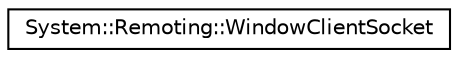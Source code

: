 digraph G
{
  edge [fontname="Helvetica",fontsize="10",labelfontname="Helvetica",labelfontsize="10"];
  node [fontname="Helvetica",fontsize="10",shape=record];
  rankdir="LR";
  Node1 [label="System::Remoting::WindowClientSocket",height=0.2,width=0.4,color="black", fillcolor="white", style="filled",URL="$class_system_1_1_remoting_1_1_window_client_socket.html"];
}

